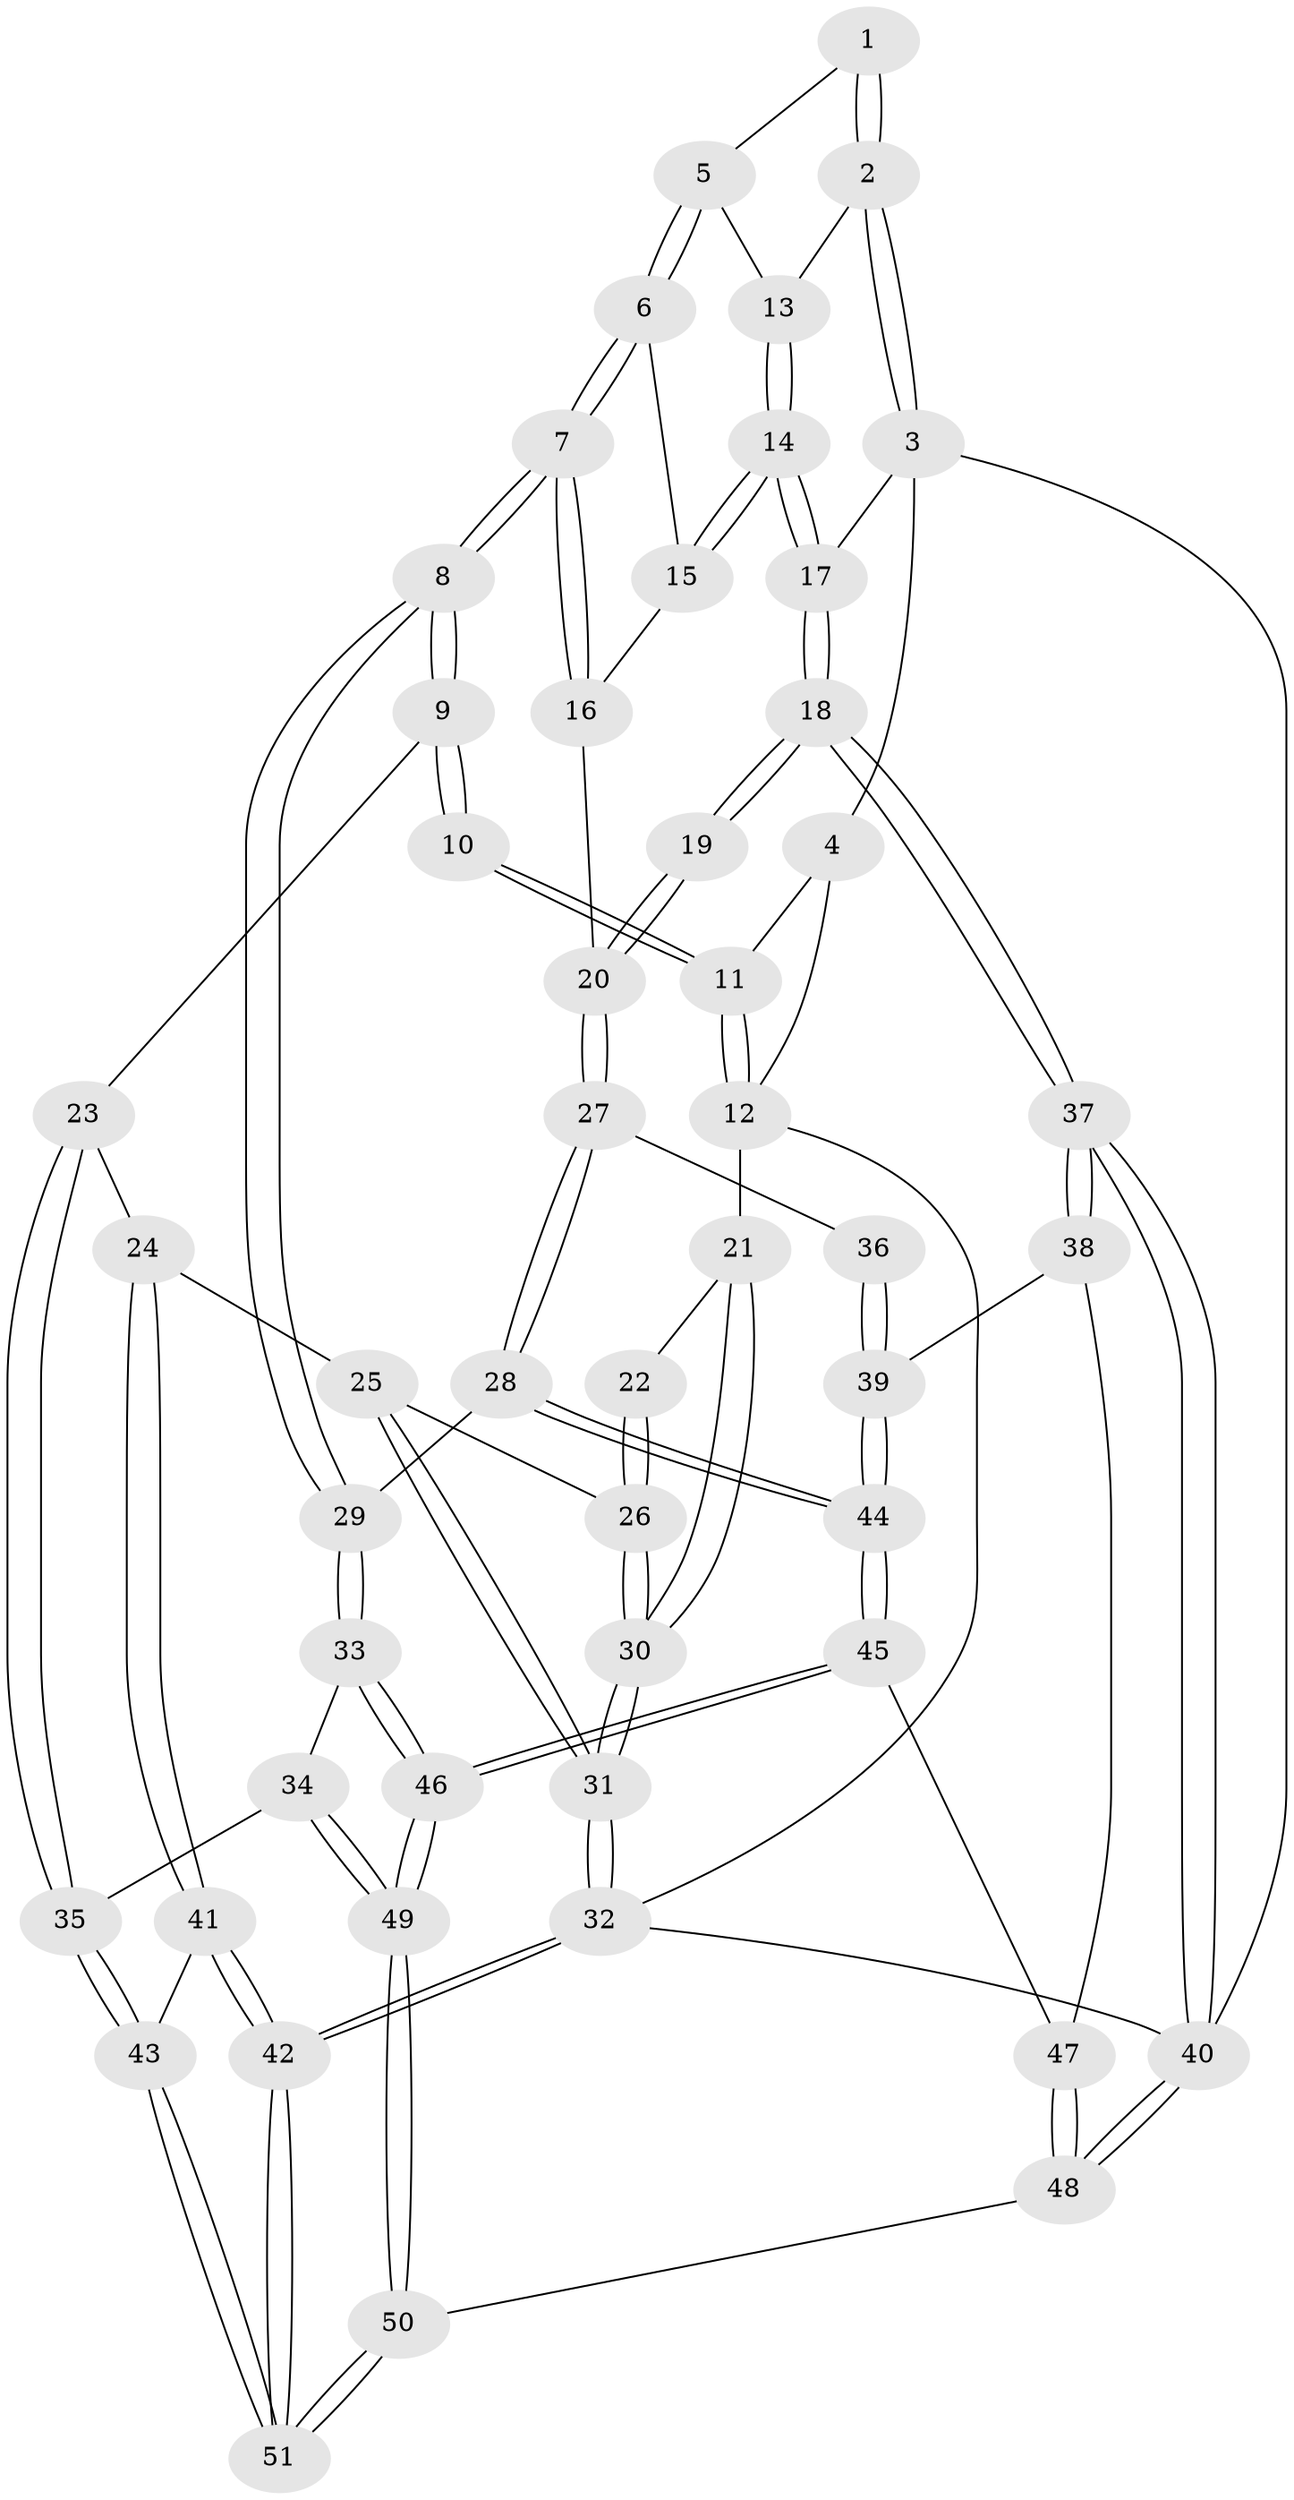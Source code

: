 // Generated by graph-tools (version 1.1) at 2025/27/03/15/25 16:27:56]
// undirected, 51 vertices, 124 edges
graph export_dot {
graph [start="1"]
  node [color=gray90,style=filled];
  1 [pos="+0.45782894698929427+0"];
  2 [pos="+1+0"];
  3 [pos="+1+0"];
  4 [pos="+0.33470407279473513+0"];
  5 [pos="+0.5929627373200227+0.18681214611873456"];
  6 [pos="+0.591314915061083+0.21057517749487836"];
  7 [pos="+0.5473776734152095+0.4319877216871415"];
  8 [pos="+0.49405059956408603+0.5163159519625975"];
  9 [pos="+0.3148337520951223+0.510286766473501"];
  10 [pos="+0.18173437815812257+0.3520086743491994"];
  11 [pos="+0.25355941454559094+0.08702247821360691"];
  12 [pos="+0+0.22112383798934682"];
  13 [pos="+0.7481217177606518+0.1818049418829921"];
  14 [pos="+1+0.33983285634000276"];
  15 [pos="+0.7743774842858079+0.3474885966901801"];
  16 [pos="+0.7609512166794304+0.44573789751347853"];
  17 [pos="+1+0.4118621282290206"];
  18 [pos="+1+0.4185169891204606"];
  19 [pos="+1+0.43468468454366466"];
  20 [pos="+0.8848007406909453+0.48347142925720227"];
  21 [pos="+0+0.34744400365810707"];
  22 [pos="+0.11712288341349587+0.3617913850721081"];
  23 [pos="+0.27093029194344415+0.5735940916987775"];
  24 [pos="+0.17005506969048104+0.6641534047814396"];
  25 [pos="+0.13689433758720487+0.6648031311151074"];
  26 [pos="+0.028796458460898015+0.6098255683578939"];
  27 [pos="+0.6953018922012427+0.6665286389648548"];
  28 [pos="+0.6928653724519781+0.6674283176782205"];
  29 [pos="+0.5082296895982248+0.5419259509606447"];
  30 [pos="+0+0.5850769402237311"];
  31 [pos="+0+1"];
  32 [pos="+0+1"];
  33 [pos="+0.4731962195530768+0.7413103310147887"];
  34 [pos="+0.3657430379855963+0.8561956171293624"];
  35 [pos="+0.3631275409945954+0.8568544225432397"];
  36 [pos="+0.8420795161359571+0.6851823199142467"];
  37 [pos="+1+0.7183952570125414"];
  38 [pos="+0.9823449512665245+0.8062929114406814"];
  39 [pos="+0.8889198138518735+0.7557144387368124"];
  40 [pos="+1+1"];
  41 [pos="+0.18952414408029836+0.7698894175027609"];
  42 [pos="+0+1"];
  43 [pos="+0.360853136267174+0.8583812159701646"];
  44 [pos="+0.7065976573173726+0.8154979581715838"];
  45 [pos="+0.6925684215943714+0.9250278547157937"];
  46 [pos="+0.6751396006837592+0.9615786896963395"];
  47 [pos="+0.9698246002271914+0.8196427564175237"];
  48 [pos="+0.8467443663290356+1"];
  49 [pos="+0.6652209848929204+1"];
  50 [pos="+0.6847829972927783+1"];
  51 [pos="+0.10452194195419907+1"];
  1 -- 2;
  1 -- 2;
  1 -- 5;
  2 -- 3;
  2 -- 3;
  2 -- 13;
  3 -- 4;
  3 -- 17;
  3 -- 40;
  4 -- 11;
  4 -- 12;
  5 -- 6;
  5 -- 6;
  5 -- 13;
  6 -- 7;
  6 -- 7;
  6 -- 15;
  7 -- 8;
  7 -- 8;
  7 -- 16;
  7 -- 16;
  8 -- 9;
  8 -- 9;
  8 -- 29;
  8 -- 29;
  9 -- 10;
  9 -- 10;
  9 -- 23;
  10 -- 11;
  10 -- 11;
  11 -- 12;
  11 -- 12;
  12 -- 21;
  12 -- 32;
  13 -- 14;
  13 -- 14;
  14 -- 15;
  14 -- 15;
  14 -- 17;
  14 -- 17;
  15 -- 16;
  16 -- 20;
  17 -- 18;
  17 -- 18;
  18 -- 19;
  18 -- 19;
  18 -- 37;
  18 -- 37;
  19 -- 20;
  19 -- 20;
  20 -- 27;
  20 -- 27;
  21 -- 22;
  21 -- 30;
  21 -- 30;
  22 -- 26;
  22 -- 26;
  23 -- 24;
  23 -- 35;
  23 -- 35;
  24 -- 25;
  24 -- 41;
  24 -- 41;
  25 -- 26;
  25 -- 31;
  25 -- 31;
  26 -- 30;
  26 -- 30;
  27 -- 28;
  27 -- 28;
  27 -- 36;
  28 -- 29;
  28 -- 44;
  28 -- 44;
  29 -- 33;
  29 -- 33;
  30 -- 31;
  30 -- 31;
  31 -- 32;
  31 -- 32;
  32 -- 42;
  32 -- 42;
  32 -- 40;
  33 -- 34;
  33 -- 46;
  33 -- 46;
  34 -- 35;
  34 -- 49;
  34 -- 49;
  35 -- 43;
  35 -- 43;
  36 -- 39;
  36 -- 39;
  37 -- 38;
  37 -- 38;
  37 -- 40;
  37 -- 40;
  38 -- 39;
  38 -- 47;
  39 -- 44;
  39 -- 44;
  40 -- 48;
  40 -- 48;
  41 -- 42;
  41 -- 42;
  41 -- 43;
  42 -- 51;
  42 -- 51;
  43 -- 51;
  43 -- 51;
  44 -- 45;
  44 -- 45;
  45 -- 46;
  45 -- 46;
  45 -- 47;
  46 -- 49;
  46 -- 49;
  47 -- 48;
  47 -- 48;
  48 -- 50;
  49 -- 50;
  49 -- 50;
  50 -- 51;
  50 -- 51;
}
